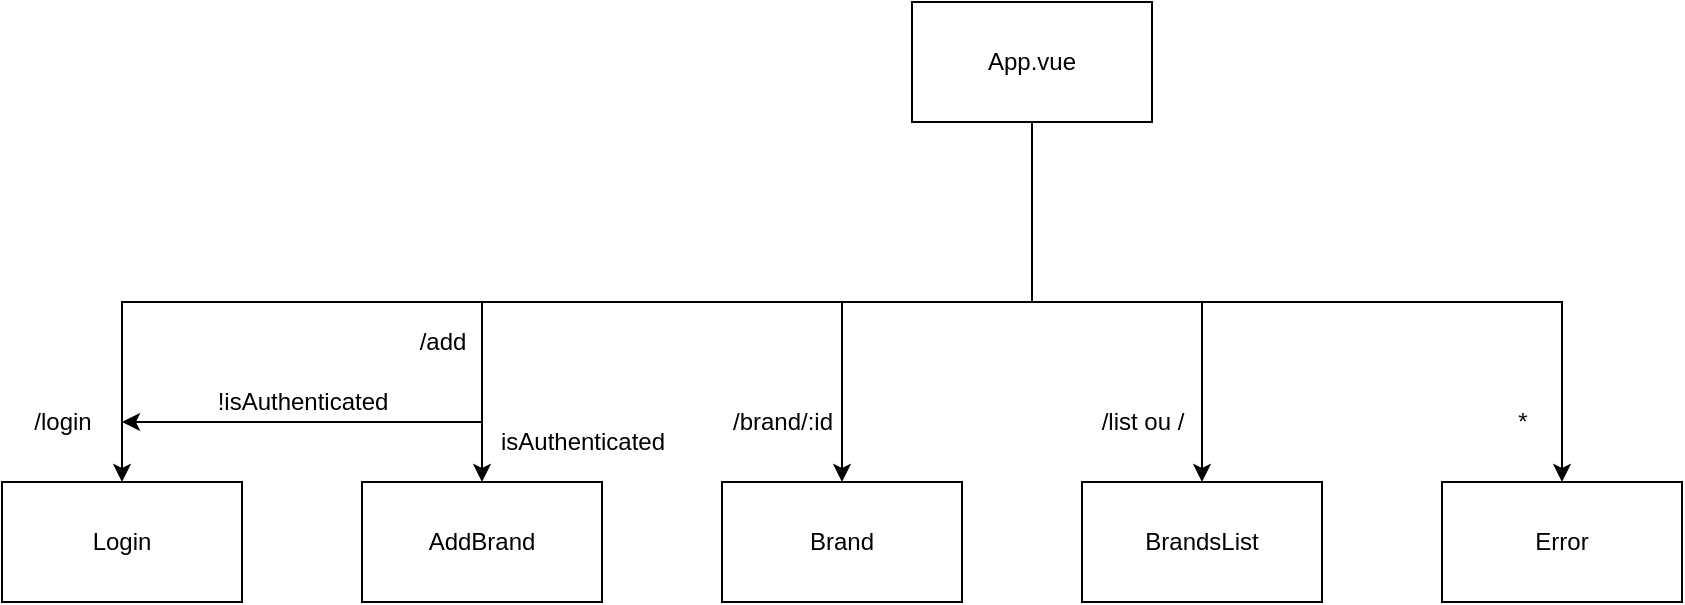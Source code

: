 <mxfile version="15.8.6" type="device"><diagram id="V0-SkfxityICAJ4y45zK" name="Page-1"><mxGraphModel dx="1888" dy="689" grid="1" gridSize="10" guides="1" tooltips="1" connect="1" arrows="1" fold="1" page="1" pageScale="1" pageWidth="850" pageHeight="1100" math="0" shadow="0"><root><mxCell id="0"/><mxCell id="1" parent="0"/><mxCell id="z6gnp_gvJjFdR5xfJZT0-7" style="edgeStyle=orthogonalEdgeStyle;rounded=0;orthogonalLoop=1;jettySize=auto;html=1;exitX=0.5;exitY=1;exitDx=0;exitDy=0;entryX=0.5;entryY=0;entryDx=0;entryDy=0;" edge="1" parent="1" source="z6gnp_gvJjFdR5xfJZT0-1" target="z6gnp_gvJjFdR5xfJZT0-2"><mxGeometry relative="1" as="geometry"/></mxCell><mxCell id="z6gnp_gvJjFdR5xfJZT0-8" style="edgeStyle=orthogonalEdgeStyle;rounded=0;orthogonalLoop=1;jettySize=auto;html=1;exitX=0.5;exitY=1;exitDx=0;exitDy=0;entryX=0.5;entryY=0;entryDx=0;entryDy=0;" edge="1" parent="1" source="z6gnp_gvJjFdR5xfJZT0-1" target="z6gnp_gvJjFdR5xfJZT0-3"><mxGeometry relative="1" as="geometry"/></mxCell><mxCell id="z6gnp_gvJjFdR5xfJZT0-9" style="edgeStyle=orthogonalEdgeStyle;rounded=0;orthogonalLoop=1;jettySize=auto;html=1;exitX=0.5;exitY=1;exitDx=0;exitDy=0;entryX=0.5;entryY=0;entryDx=0;entryDy=0;" edge="1" parent="1" source="z6gnp_gvJjFdR5xfJZT0-1" target="z6gnp_gvJjFdR5xfJZT0-4"><mxGeometry relative="1" as="geometry"/></mxCell><mxCell id="z6gnp_gvJjFdR5xfJZT0-10" style="edgeStyle=orthogonalEdgeStyle;rounded=0;orthogonalLoop=1;jettySize=auto;html=1;exitX=0.5;exitY=1;exitDx=0;exitDy=0;entryX=0.5;entryY=0;entryDx=0;entryDy=0;" edge="1" parent="1" source="z6gnp_gvJjFdR5xfJZT0-1" target="z6gnp_gvJjFdR5xfJZT0-6"><mxGeometry relative="1" as="geometry"/></mxCell><mxCell id="z6gnp_gvJjFdR5xfJZT0-15" style="edgeStyle=orthogonalEdgeStyle;rounded=0;orthogonalLoop=1;jettySize=auto;html=1;exitX=0.5;exitY=1;exitDx=0;exitDy=0;entryX=0.5;entryY=0;entryDx=0;entryDy=0;" edge="1" parent="1" source="z6gnp_gvJjFdR5xfJZT0-1" target="z6gnp_gvJjFdR5xfJZT0-5"><mxGeometry relative="1" as="geometry"/></mxCell><mxCell id="z6gnp_gvJjFdR5xfJZT0-1" value="App.vue" style="rounded=0;whiteSpace=wrap;html=1;" vertex="1" parent="1"><mxGeometry x="375" y="100" width="120" height="60" as="geometry"/></mxCell><mxCell id="z6gnp_gvJjFdR5xfJZT0-2" value="AddBrand" style="rounded=0;whiteSpace=wrap;html=1;" vertex="1" parent="1"><mxGeometry x="100" y="340" width="120" height="60" as="geometry"/></mxCell><mxCell id="z6gnp_gvJjFdR5xfJZT0-3" value="Brand" style="rounded=0;whiteSpace=wrap;html=1;" vertex="1" parent="1"><mxGeometry x="280" y="340" width="120" height="60" as="geometry"/></mxCell><mxCell id="z6gnp_gvJjFdR5xfJZT0-4" value="BrandsList" style="rounded=0;whiteSpace=wrap;html=1;" vertex="1" parent="1"><mxGeometry x="460" y="340" width="120" height="60" as="geometry"/></mxCell><mxCell id="z6gnp_gvJjFdR5xfJZT0-5" value="Login" style="rounded=0;whiteSpace=wrap;html=1;" vertex="1" parent="1"><mxGeometry x="-80" y="340" width="120" height="60" as="geometry"/></mxCell><mxCell id="z6gnp_gvJjFdR5xfJZT0-6" value="Error" style="rounded=0;whiteSpace=wrap;html=1;" vertex="1" parent="1"><mxGeometry x="640" y="340" width="120" height="60" as="geometry"/></mxCell><mxCell id="z6gnp_gvJjFdR5xfJZT0-11" value="/add" style="text;html=1;align=center;verticalAlign=middle;resizable=0;points=[];autosize=1;strokeColor=none;fillColor=none;" vertex="1" parent="1"><mxGeometry x="120" y="260" width="40" height="20" as="geometry"/></mxCell><mxCell id="z6gnp_gvJjFdR5xfJZT0-12" value="/brand/:id" style="text;html=1;align=center;verticalAlign=middle;resizable=0;points=[];autosize=1;strokeColor=none;fillColor=none;" vertex="1" parent="1"><mxGeometry x="275" y="300" width="70" height="20" as="geometry"/></mxCell><mxCell id="z6gnp_gvJjFdR5xfJZT0-13" value="/list ou /" style="text;html=1;align=center;verticalAlign=middle;resizable=0;points=[];autosize=1;strokeColor=none;fillColor=none;" vertex="1" parent="1"><mxGeometry x="460" y="300" width="60" height="20" as="geometry"/></mxCell><mxCell id="z6gnp_gvJjFdR5xfJZT0-14" value="*" style="text;html=1;align=center;verticalAlign=middle;resizable=0;points=[];autosize=1;strokeColor=none;fillColor=none;" vertex="1" parent="1"><mxGeometry x="670" y="300" width="20" height="20" as="geometry"/></mxCell><mxCell id="z6gnp_gvJjFdR5xfJZT0-16" value="/login" style="text;html=1;align=center;verticalAlign=middle;resizable=0;points=[];autosize=1;strokeColor=none;fillColor=none;" vertex="1" parent="1"><mxGeometry x="-70" y="300" width="40" height="20" as="geometry"/></mxCell><mxCell id="z6gnp_gvJjFdR5xfJZT0-18" value="" style="endArrow=classic;html=1;rounded=0;" edge="1" parent="1"><mxGeometry width="50" height="50" relative="1" as="geometry"><mxPoint x="160" y="310" as="sourcePoint"/><mxPoint x="-20" y="310" as="targetPoint"/><Array as="points"><mxPoint x="80" y="310"/></Array></mxGeometry></mxCell><mxCell id="z6gnp_gvJjFdR5xfJZT0-19" value="!isAuthenticated" style="text;html=1;align=center;verticalAlign=middle;resizable=0;points=[];autosize=1;strokeColor=none;fillColor=none;" vertex="1" parent="1"><mxGeometry x="20" y="290" width="100" height="20" as="geometry"/></mxCell><mxCell id="z6gnp_gvJjFdR5xfJZT0-21" value="isAuthenticated" style="text;html=1;align=center;verticalAlign=middle;resizable=0;points=[];autosize=1;strokeColor=none;fillColor=none;" vertex="1" parent="1"><mxGeometry x="160" y="310" width="100" height="20" as="geometry"/></mxCell></root></mxGraphModel></diagram></mxfile>